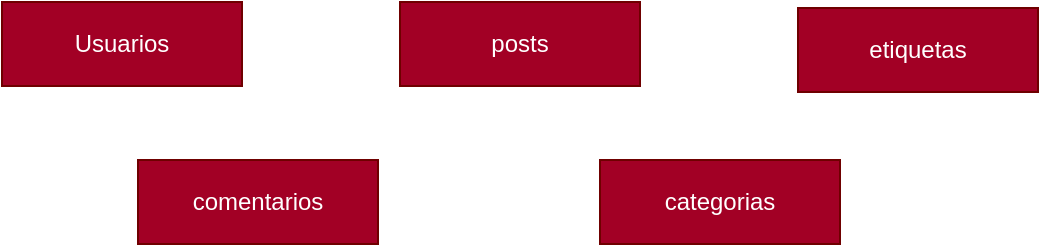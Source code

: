 <mxfile>
    <diagram id="9bo6lB29iJBaixTqfDXy" name="Entidades">
        <mxGraphModel dx="1066" dy="612" grid="0" gridSize="10" guides="1" tooltips="1" connect="1" arrows="1" fold="1" page="1" pageScale="1" pageWidth="827" pageHeight="1169" math="0" shadow="0">
            <root>
                <mxCell id="0"/>
                <mxCell id="1" parent="0"/>
                <mxCell id="E5CGOYZQQNFgpsp4i5av-1" value="Usuarios" style="rounded=0;whiteSpace=wrap;html=1;fillColor=#a20025;strokeColor=#6F0000;fontColor=#ffffff;" parent="1" vertex="1">
                    <mxGeometry x="148" y="148" width="120" height="42" as="geometry"/>
                </mxCell>
                <mxCell id="E5CGOYZQQNFgpsp4i5av-2" value="comentarios" style="rounded=0;whiteSpace=wrap;html=1;fillColor=#a20025;strokeColor=#6F0000;fontColor=#ffffff;" parent="1" vertex="1">
                    <mxGeometry x="216" y="227" width="120" height="42" as="geometry"/>
                </mxCell>
                <mxCell id="E5CGOYZQQNFgpsp4i5av-3" value="posts" style="rounded=0;whiteSpace=wrap;html=1;fillColor=#a20025;strokeColor=#6F0000;fontColor=#ffffff;" parent="1" vertex="1">
                    <mxGeometry x="347" y="148" width="120" height="42" as="geometry"/>
                </mxCell>
                <mxCell id="E5CGOYZQQNFgpsp4i5av-4" value="categorias" style="rounded=0;whiteSpace=wrap;html=1;fillColor=#a20025;strokeColor=#6F0000;fontColor=#ffffff;" parent="1" vertex="1">
                    <mxGeometry x="447" y="227" width="120" height="42" as="geometry"/>
                </mxCell>
                <mxCell id="D1dlcUwSeutNXbUHuDyB-1" value="etiquetas" style="rounded=0;whiteSpace=wrap;html=1;fillColor=#a20025;strokeColor=#6F0000;fontColor=#ffffff;" parent="1" vertex="1">
                    <mxGeometry x="546" y="151" width="120" height="42" as="geometry"/>
                </mxCell>
            </root>
        </mxGraphModel>
    </diagram>
    <diagram id="myhk5URKm1sybQ1XWT9F" name="Atributos">
        <mxGraphModel dx="1066" dy="612" grid="0" gridSize="10" guides="1" tooltips="1" connect="1" arrows="1" fold="1" page="1" pageScale="1" pageWidth="827" pageHeight="1169" math="0" shadow="0">
            <root>
                <mxCell id="9wkIlSxGFb8dEJGIH2XC-0"/>
                <mxCell id="9wkIlSxGFb8dEJGIH2XC-1" parent="9wkIlSxGFb8dEJGIH2XC-0"/>
                <mxCell id="ipU3ICNBWLIdkFZe6pB1-0" value="" style="html=1;dashed=0;whitespace=wrap;shape=mxgraph.dfd.start;" parent="9wkIlSxGFb8dEJGIH2XC-1" vertex="1">
                    <mxGeometry x="153.5" y="334.5" width="151" height="43" as="geometry"/>
                </mxCell>
                <mxCell id="oN1Ihet6U_s27T4Rhnav-2" style="edgeStyle=none;html=1;entryX=0;entryY=0.5;entryDx=0;entryDy=0;entryPerimeter=0;" parent="9wkIlSxGFb8dEJGIH2XC-1" source="oN1Ihet6U_s27T4Rhnav-4" target="oN1Ihet6U_s27T4Rhnav-12" edge="1">
                    <mxGeometry relative="1" as="geometry"/>
                </mxCell>
                <mxCell id="oN1Ihet6U_s27T4Rhnav-3" style="edgeStyle=none;html=1;entryX=1;entryY=0.5;entryDx=0;entryDy=0;entryPerimeter=0;" parent="9wkIlSxGFb8dEJGIH2XC-1" source="oN1Ihet6U_s27T4Rhnav-4" target="oN1Ihet6U_s27T4Rhnav-16" edge="1">
                    <mxGeometry relative="1" as="geometry"/>
                </mxCell>
                <mxCell id="T-kB5hm5GkA2p3zokxmt-2" value="" style="edgeStyle=none;html=1;" parent="9wkIlSxGFb8dEJGIH2XC-1" source="oN1Ihet6U_s27T4Rhnav-4" target="T-kB5hm5GkA2p3zokxmt-1" edge="1">
                    <mxGeometry relative="1" as="geometry"/>
                </mxCell>
                <mxCell id="T-kB5hm5GkA2p3zokxmt-3" value="" style="edgeStyle=none;html=1;entryX=0.44;entryY=1.033;entryDx=0;entryDy=0;entryPerimeter=0;" parent="9wkIlSxGFb8dEJGIH2XC-1" source="oN1Ihet6U_s27T4Rhnav-4" target="T-kB5hm5GkA2p3zokxmt-0" edge="1">
                    <mxGeometry relative="1" as="geometry"/>
                </mxCell>
                <mxCell id="oN1Ihet6U_s27T4Rhnav-4" value="comentarios" style="rounded=0;whiteSpace=wrap;html=1;fillColor=#a20025;strokeColor=#6F0000;fontColor=#ffffff;" parent="9wkIlSxGFb8dEJGIH2XC-1" vertex="1">
                    <mxGeometry x="354" y="664" width="103" height="41" as="geometry"/>
                </mxCell>
                <mxCell id="oN1Ihet6U_s27T4Rhnav-12" value="id" style="html=1;dashed=0;whitespace=wrap;shape=mxgraph.dfd.start;" parent="9wkIlSxGFb8dEJGIH2XC-1" vertex="1">
                    <mxGeometry x="543" y="669.5" width="101" height="30" as="geometry"/>
                </mxCell>
                <mxCell id="oN1Ihet6U_s27T4Rhnav-16" value="Comentario" style="html=1;dashed=0;whitespace=wrap;shape=mxgraph.dfd.start;" parent="9wkIlSxGFb8dEJGIH2XC-1" vertex="1">
                    <mxGeometry x="183" y="669.5" width="122" height="30" as="geometry"/>
                </mxCell>
                <mxCell id="zSKisDsd7cf7ZXsYfbCf-0" value="estatus" style="html=1;dashed=0;whitespace=wrap;shape=mxgraph.dfd.start;" parent="9wkIlSxGFb8dEJGIH2XC-1" vertex="1">
                    <mxGeometry x="279.5" y="442" width="100" height="30" as="geometry"/>
                </mxCell>
                <mxCell id="zSKisDsd7cf7ZXsYfbCf-1" value="etiquetas" style="html=1;dashed=0;whitespace=wrap;shape=mxgraph.dfd.start;" parent="9wkIlSxGFb8dEJGIH2XC-1" vertex="1">
                    <mxGeometry x="163.5" y="341" width="130" height="30" as="geometry"/>
                </mxCell>
                <mxCell id="zSKisDsd7cf7ZXsYfbCf-2" value="fecha_publicacion" style="html=1;dashed=0;whitespace=wrap;shape=mxgraph.dfd.start;" parent="9wkIlSxGFb8dEJGIH2XC-1" vertex="1">
                    <mxGeometry x="502.5" y="352" width="128" height="30" as="geometry"/>
                </mxCell>
                <mxCell id="zSKisDsd7cf7ZXsYfbCf-3" value="titulo" style="html=1;dashed=0;whitespace=wrap;shape=mxgraph.dfd.start;fillColor=none;strokeColor=#FFFFFF;fontColor=#ffffff;gradientColor=#ffffff;" parent="9wkIlSxGFb8dEJGIH2XC-1" vertex="1">
                    <mxGeometry x="303.5" y="294" width="76" height="30" as="geometry"/>
                </mxCell>
                <mxCell id="zSKisDsd7cf7ZXsYfbCf-4" value="contenido" style="html=1;dashed=0;whitespace=wrap;shape=mxgraph.dfd.start;" parent="9wkIlSxGFb8dEJGIH2XC-1" vertex="1">
                    <mxGeometry x="392.5" y="440" width="85" height="30" as="geometry"/>
                </mxCell>
                <mxCell id="zSKisDsd7cf7ZXsYfbCf-5" value="" style="edgeStyle=none;html=1;" parent="9wkIlSxGFb8dEJGIH2XC-1" source="zSKisDsd7cf7ZXsYfbCf-10" target="zSKisDsd7cf7ZXsYfbCf-3" edge="1">
                    <mxGeometry relative="1" as="geometry"/>
                </mxCell>
                <mxCell id="zSKisDsd7cf7ZXsYfbCf-6" value="" style="edgeStyle=none;html=1;" parent="9wkIlSxGFb8dEJGIH2XC-1" source="zSKisDsd7cf7ZXsYfbCf-10" target="zSKisDsd7cf7ZXsYfbCf-2" edge="1">
                    <mxGeometry relative="1" as="geometry"/>
                </mxCell>
                <mxCell id="zSKisDsd7cf7ZXsYfbCf-7" style="edgeStyle=none;html=1;entryX=0.5;entryY=0.5;entryDx=0;entryDy=-15;entryPerimeter=0;" parent="9wkIlSxGFb8dEJGIH2XC-1" source="zSKisDsd7cf7ZXsYfbCf-10" target="zSKisDsd7cf7ZXsYfbCf-0" edge="1">
                    <mxGeometry relative="1" as="geometry"/>
                </mxCell>
                <mxCell id="zSKisDsd7cf7ZXsYfbCf-8" value="" style="edgeStyle=none;html=1;" parent="9wkIlSxGFb8dEJGIH2XC-1" source="zSKisDsd7cf7ZXsYfbCf-10" edge="1">
                    <mxGeometry relative="1" as="geometry">
                        <mxPoint x="306.5" y="368" as="targetPoint"/>
                    </mxGeometry>
                </mxCell>
                <mxCell id="zSKisDsd7cf7ZXsYfbCf-9" style="edgeStyle=none;html=1;entryX=0.5;entryY=0.5;entryDx=0;entryDy=-15;entryPerimeter=0;" parent="9wkIlSxGFb8dEJGIH2XC-1" source="zSKisDsd7cf7ZXsYfbCf-10" target="zSKisDsd7cf7ZXsYfbCf-4" edge="1">
                    <mxGeometry relative="1" as="geometry"/>
                </mxCell>
                <mxCell id="68ZdekzroMuxXxPGzCs3-1" value="" style="edgeStyle=none;html=1;" edge="1" parent="9wkIlSxGFb8dEJGIH2XC-1" source="zSKisDsd7cf7ZXsYfbCf-10" target="68ZdekzroMuxXxPGzCs3-0">
                    <mxGeometry relative="1" as="geometry"/>
                </mxCell>
                <mxCell id="zSKisDsd7cf7ZXsYfbCf-10" value="posts" style="rounded=0;whiteSpace=wrap;html=1;fillColor=#a20025;strokeColor=#6F0000;fontColor=#ffffff;" parent="9wkIlSxGFb8dEJGIH2XC-1" vertex="1">
                    <mxGeometry x="335.5" y="362" width="120" height="42" as="geometry"/>
                </mxCell>
                <mxCell id="ipU3ICNBWLIdkFZe6pB1-2" value="id" style="html=1;dashed=0;whitespace=wrap;shape=mxgraph.dfd.start;" parent="9wkIlSxGFb8dEJGIH2XC-1" vertex="1">
                    <mxGeometry x="179.5" y="133" width="100" height="30" as="geometry"/>
                </mxCell>
                <mxCell id="ipU3ICNBWLIdkFZe6pB1-4" value="password" style="html=1;dashed=0;whitespace=wrap;shape=mxgraph.dfd.start;" parent="9wkIlSxGFb8dEJGIH2XC-1" vertex="1">
                    <mxGeometry x="502.5" y="133" width="104.5" height="30" as="geometry"/>
                </mxCell>
                <mxCell id="ipU3ICNBWLIdkFZe6pB1-5" value="login" style="html=1;dashed=0;whitespace=wrap;shape=mxgraph.dfd.start;fillColor=none;strokeColor=#FFFFFF;fontColor=#ffffff;gradientColor=#ffffff;" parent="9wkIlSxGFb8dEJGIH2XC-1" vertex="1">
                    <mxGeometry x="328" y="61" width="130" height="30" as="geometry"/>
                </mxCell>
                <mxCell id="ipU3ICNBWLIdkFZe6pB1-6" value="email" style="html=1;dashed=0;whitespace=wrap;shape=mxgraph.dfd.start;" parent="9wkIlSxGFb8dEJGIH2XC-1" vertex="1">
                    <mxGeometry x="350.5" y="206" width="85" height="30" as="geometry"/>
                </mxCell>
                <mxCell id="ipU3ICNBWLIdkFZe6pB1-7" value="" style="edgeStyle=none;html=1;" parent="9wkIlSxGFb8dEJGIH2XC-1" source="ipU3ICNBWLIdkFZe6pB1-12" target="ipU3ICNBWLIdkFZe6pB1-5" edge="1">
                    <mxGeometry relative="1" as="geometry"/>
                </mxCell>
                <mxCell id="ipU3ICNBWLIdkFZe6pB1-8" value="" style="edgeStyle=none;html=1;" parent="9wkIlSxGFb8dEJGIH2XC-1" source="ipU3ICNBWLIdkFZe6pB1-12" target="ipU3ICNBWLIdkFZe6pB1-4" edge="1">
                    <mxGeometry relative="1" as="geometry"/>
                </mxCell>
                <mxCell id="ipU3ICNBWLIdkFZe6pB1-9" style="edgeStyle=none;html=1;entryX=1;entryY=0.5;entryDx=0;entryDy=0;entryPerimeter=0;" parent="9wkIlSxGFb8dEJGIH2XC-1" source="ipU3ICNBWLIdkFZe6pB1-12" target="ipU3ICNBWLIdkFZe6pB1-2" edge="1">
                    <mxGeometry relative="1" as="geometry"/>
                </mxCell>
                <mxCell id="ipU3ICNBWLIdkFZe6pB1-11" style="edgeStyle=none;html=1;entryX=0.5;entryY=0.5;entryDx=0;entryDy=-15;entryPerimeter=0;" parent="9wkIlSxGFb8dEJGIH2XC-1" source="ipU3ICNBWLIdkFZe6pB1-12" target="ipU3ICNBWLIdkFZe6pB1-6" edge="1">
                    <mxGeometry relative="1" as="geometry"/>
                </mxCell>
                <mxCell id="ipU3ICNBWLIdkFZe6pB1-12" value="usuarios" style="rounded=0;whiteSpace=wrap;html=1;fillColor=#a20025;strokeColor=#6F0000;fontColor=#ffffff;" parent="9wkIlSxGFb8dEJGIH2XC-1" vertex="1">
                    <mxGeometry x="333" y="127" width="120" height="42" as="geometry"/>
                </mxCell>
                <mxCell id="MlpwB0HbqTSOyQejxOI2-0" style="edgeStyle=none;html=1;entryX=1;entryY=0.5;entryDx=0;entryDy=0;entryPerimeter=0;" parent="9wkIlSxGFb8dEJGIH2XC-1" source="MlpwB0HbqTSOyQejxOI2-2" target="MlpwB0HbqTSOyQejxOI2-3" edge="1">
                    <mxGeometry relative="1" as="geometry"/>
                </mxCell>
                <mxCell id="MlpwB0HbqTSOyQejxOI2-1" style="edgeStyle=none;html=1;entryX=0;entryY=0.5;entryDx=0;entryDy=0;entryPerimeter=0;" parent="9wkIlSxGFb8dEJGIH2XC-1" source="MlpwB0HbqTSOyQejxOI2-2" target="MlpwB0HbqTSOyQejxOI2-4" edge="1">
                    <mxGeometry relative="1" as="geometry"/>
                </mxCell>
                <mxCell id="MlpwB0HbqTSOyQejxOI2-2" value="categorias" style="rounded=0;whiteSpace=wrap;html=1;fillColor=#a20025;strokeColor=#6F0000;fontColor=#ffffff;" parent="9wkIlSxGFb8dEJGIH2XC-1" vertex="1">
                    <mxGeometry x="343" y="809" width="103" height="41" as="geometry"/>
                </mxCell>
                <mxCell id="MlpwB0HbqTSOyQejxOI2-3" value="id" style="html=1;dashed=0;whitespace=wrap;shape=mxgraph.dfd.start;" parent="9wkIlSxGFb8dEJGIH2XC-1" vertex="1">
                    <mxGeometry x="173" y="814.5" width="101" height="30" as="geometry"/>
                </mxCell>
                <mxCell id="MlpwB0HbqTSOyQejxOI2-4" value="categoria" style="html=1;dashed=0;whitespace=wrap;shape=mxgraph.dfd.start;" parent="9wkIlSxGFb8dEJGIH2XC-1" vertex="1">
                    <mxGeometry x="533" y="814.5" width="122" height="30" as="geometry"/>
                </mxCell>
                <mxCell id="5W6wvgyQTSGqqlZXyIdb-0" style="edgeStyle=none;html=1;entryX=1;entryY=0.5;entryDx=0;entryDy=0;entryPerimeter=0;" parent="9wkIlSxGFb8dEJGIH2XC-1" source="5W6wvgyQTSGqqlZXyIdb-2" target="5W6wvgyQTSGqqlZXyIdb-3" edge="1">
                    <mxGeometry relative="1" as="geometry"/>
                </mxCell>
                <mxCell id="5W6wvgyQTSGqqlZXyIdb-1" style="edgeStyle=none;html=1;entryX=0;entryY=0.5;entryDx=0;entryDy=0;entryPerimeter=0;" parent="9wkIlSxGFb8dEJGIH2XC-1" source="5W6wvgyQTSGqqlZXyIdb-2" target="5W6wvgyQTSGqqlZXyIdb-4" edge="1">
                    <mxGeometry relative="1" as="geometry"/>
                </mxCell>
                <mxCell id="5W6wvgyQTSGqqlZXyIdb-2" value="etiquetas" style="rounded=0;whiteSpace=wrap;html=1;fillColor=#a20025;strokeColor=#6F0000;fontColor=#ffffff;" parent="9wkIlSxGFb8dEJGIH2XC-1" vertex="1">
                    <mxGeometry x="343" y="1010" width="103" height="41" as="geometry"/>
                </mxCell>
                <mxCell id="5W6wvgyQTSGqqlZXyIdb-3" value="id" style="html=1;dashed=0;whitespace=wrap;shape=mxgraph.dfd.start;" parent="9wkIlSxGFb8dEJGIH2XC-1" vertex="1">
                    <mxGeometry x="173" y="1015.5" width="101" height="30" as="geometry"/>
                </mxCell>
                <mxCell id="5W6wvgyQTSGqqlZXyIdb-4" value="nombre_etiqueta" style="html=1;dashed=0;whitespace=wrap;shape=mxgraph.dfd.start;" parent="9wkIlSxGFb8dEJGIH2XC-1" vertex="1">
                    <mxGeometry x="533" y="1015.5" width="122" height="30" as="geometry"/>
                </mxCell>
                <mxCell id="T-kB5hm5GkA2p3zokxmt-0" value="usuarios_id" style="html=1;dashed=0;whitespace=wrap;shape=mxgraph.dfd.start;" parent="9wkIlSxGFb8dEJGIH2XC-1" vertex="1">
                    <mxGeometry x="268" y="580" width="100" height="30" as="geometry"/>
                </mxCell>
                <mxCell id="T-kB5hm5GkA2p3zokxmt-1" value="posts_id" style="html=1;dashed=0;whitespace=wrap;shape=mxgraph.dfd.start;" parent="9wkIlSxGFb8dEJGIH2XC-1" vertex="1">
                    <mxGeometry x="434" y="578" width="100" height="30" as="geometry"/>
                </mxCell>
                <mxCell id="68ZdekzroMuxXxPGzCs3-0" value="id" style="html=1;dashed=0;whitespace=wrap;shape=mxgraph.dfd.start;fillColor=none;strokeColor=#FFFFFF;fontColor=#ffffff;gradientColor=#ffffff;" vertex="1" parent="9wkIlSxGFb8dEJGIH2XC-1">
                    <mxGeometry x="426" y="296" width="75" height="30" as="geometry"/>
                </mxCell>
            </root>
        </mxGraphModel>
    </diagram>
    <diagram id="WRW_e0lrgP1qpMRzWdj8" name="Relaciones">
        <mxGraphModel dx="1066" dy="612" grid="0" gridSize="10" guides="1" tooltips="1" connect="1" arrows="1" fold="1" page="1" pageScale="1" pageWidth="827" pageHeight="1169" math="0" shadow="0">
            <root>
                <mxCell id="qhngqjQf-g7hmu552MWx-0"/>
                <mxCell id="qhngqjQf-g7hmu552MWx-1" parent="qhngqjQf-g7hmu552MWx-0"/>
                <mxCell id="BC_7M0RZwd7SVrmDZgXZ-0" value="" style="edgeStyle=none;html=1;endArrow=none;endFill=0;" parent="qhngqjQf-g7hmu552MWx-1" source="BC_7M0RZwd7SVrmDZgXZ-1" target="BC_7M0RZwd7SVrmDZgXZ-5" edge="1">
                    <mxGeometry relative="1" as="geometry"/>
                </mxCell>
                <mxCell id="BC_7M0RZwd7SVrmDZgXZ-1" value="comentarios" style="rounded=0;whiteSpace=wrap;html=1;fillColor=#a20025;strokeColor=#6F0000;fontColor=#ffffff;" parent="qhngqjQf-g7hmu552MWx-1" vertex="1">
                    <mxGeometry x="451" y="165" width="120" height="38" as="geometry"/>
                </mxCell>
                <mxCell id="BC_7M0RZwd7SVrmDZgXZ-2" value="" style="edgeStyle=none;html=1;fontSize=14;endArrow=none;endFill=0;exitX=1;exitY=0.5;exitDx=0;exitDy=0;" parent="qhngqjQf-g7hmu552MWx-1" source="BC_7M0RZwd7SVrmDZgXZ-3" target="BC_7M0RZwd7SVrmDZgXZ-9" edge="1">
                    <mxGeometry relative="1" as="geometry"/>
                </mxCell>
                <mxCell id="BC_7M0RZwd7SVrmDZgXZ-3" value="usuarios" style="rounded=0;whiteSpace=wrap;html=1;fillColor=#a20025;strokeColor=#6F0000;fontColor=#ffffff;" parent="qhngqjQf-g7hmu552MWx-1" vertex="1">
                    <mxGeometry x="119" y="166" width="122" height="37" as="geometry"/>
                </mxCell>
                <mxCell id="LXPoG8iGqxFJTNCcjlep-3" value="" style="edgeStyle=none;html=1;endArrow=none;endFill=0;entryX=1;entryY=0.5;entryDx=0;entryDy=0;" parent="qhngqjQf-g7hmu552MWx-1" target="LXPoG8iGqxFJTNCcjlep-1" edge="1">
                    <mxGeometry relative="1" as="geometry">
                        <mxPoint x="288" y="287" as="sourcePoint"/>
                    </mxGeometry>
                </mxCell>
                <mxCell id="LXPoG8iGqxFJTNCcjlep-9" value="" style="edgeStyle=none;html=1;endArrow=none;endFill=0;exitX=0.25;exitY=1;exitDx=0;exitDy=0;entryX=1;entryY=0.5;entryDx=0;entryDy=0;" parent="qhngqjQf-g7hmu552MWx-1" source="BC_7M0RZwd7SVrmDZgXZ-4" target="LXPoG8iGqxFJTNCcjlep-5" edge="1">
                    <mxGeometry relative="1" as="geometry">
                        <mxPoint x="309" y="397" as="targetPoint"/>
                        <Array as="points">
                            <mxPoint x="322" y="399"/>
                        </Array>
                    </mxGeometry>
                </mxCell>
                <mxCell id="BC_7M0RZwd7SVrmDZgXZ-4" value="posts" style="rounded=0;whiteSpace=wrap;html=1;fillColor=#a20025;strokeColor=#6F0000;fontColor=#ffffff;" parent="qhngqjQf-g7hmu552MWx-1" vertex="1">
                    <mxGeometry x="292" y="272" width="120" height="40" as="geometry"/>
                </mxCell>
                <mxCell id="BC_7M0RZwd7SVrmDZgXZ-6" value="" style="endArrow=none;html=1;entryX=1;entryY=0.5;entryDx=0;entryDy=0;endFill=0;startArrow=none;" parent="qhngqjQf-g7hmu552MWx-1" source="BC_7M0RZwd7SVrmDZgXZ-5" target="BC_7M0RZwd7SVrmDZgXZ-4" edge="1">
                    <mxGeometry width="50" height="50" relative="1" as="geometry">
                        <mxPoint x="540" y="292" as="sourcePoint"/>
                        <mxPoint x="780" y="499" as="targetPoint"/>
                    </mxGeometry>
                </mxCell>
                <mxCell id="BC_7M0RZwd7SVrmDZgXZ-7" value="&lt;span style=&quot;font-weight: normal&quot;&gt;&lt;font style=&quot;font-size: 14px&quot;&gt;1:N&lt;/font&gt;&lt;/span&gt;" style="text;strokeColor=none;fillColor=none;html=1;fontSize=24;fontStyle=1;verticalAlign=middle;align=center;" parent="qhngqjQf-g7hmu552MWx-1" vertex="1">
                    <mxGeometry x="518" y="232" width="70" height="30" as="geometry"/>
                </mxCell>
                <mxCell id="BC_7M0RZwd7SVrmDZgXZ-8" value="" style="edgeStyle=none;html=1;fontSize=14;endArrow=none;endFill=0;" parent="qhngqjQf-g7hmu552MWx-1" source="BC_7M0RZwd7SVrmDZgXZ-9" target="BC_7M0RZwd7SVrmDZgXZ-1" edge="1">
                    <mxGeometry relative="1" as="geometry"/>
                </mxCell>
                <mxCell id="BC_7M0RZwd7SVrmDZgXZ-9" value="tiene" style="rhombus;whiteSpace=wrap;html=1;fillColor=#e3c800;strokeColor=#B09500;fontColor=#000000;" parent="qhngqjQf-g7hmu552MWx-1" vertex="1">
                    <mxGeometry x="322" y="159" width="60" height="50" as="geometry"/>
                </mxCell>
                <mxCell id="BC_7M0RZwd7SVrmDZgXZ-10" value="&lt;span style=&quot;font-weight: normal&quot;&gt;&lt;font style=&quot;font-size: 14px&quot;&gt;1:N&lt;/font&gt;&lt;/span&gt;" style="text;strokeColor=none;fillColor=none;html=1;fontSize=24;fontStyle=1;verticalAlign=middle;align=center;" parent="qhngqjQf-g7hmu552MWx-1" vertex="1">
                    <mxGeometry x="312" y="121" width="70" height="30" as="geometry"/>
                </mxCell>
                <mxCell id="LXPoG8iGqxFJTNCcjlep-4" value="" style="edgeStyle=none;html=1;endArrow=none;endFill=0;" parent="qhngqjQf-g7hmu552MWx-1" source="LXPoG8iGqxFJTNCcjlep-1" target="BC_7M0RZwd7SVrmDZgXZ-3" edge="1">
                    <mxGeometry relative="1" as="geometry"/>
                </mxCell>
                <mxCell id="LXPoG8iGqxFJTNCcjlep-1" value="escribe" style="rhombus;whiteSpace=wrap;html=1;fillColor=#e3c800;strokeColor=#B09500;fontColor=#000000;" parent="qhngqjQf-g7hmu552MWx-1" vertex="1">
                    <mxGeometry x="150" y="262" width="60" height="50" as="geometry"/>
                </mxCell>
                <mxCell id="LXPoG8iGqxFJTNCcjlep-2" value="&lt;span style=&quot;font-weight: normal&quot;&gt;&lt;font style=&quot;font-size: 14px&quot;&gt;1:N&lt;/font&gt;&lt;/span&gt;" style="text;strokeColor=none;fillColor=none;html=1;fontSize=24;fontStyle=1;verticalAlign=middle;align=center;" parent="qhngqjQf-g7hmu552MWx-1" vertex="1">
                    <mxGeometry x="163" y="225" width="70" height="30" as="geometry"/>
                </mxCell>
                <mxCell id="LXPoG8iGqxFJTNCcjlep-14" value="" style="edgeStyle=none;html=1;endArrow=none;endFill=0;" parent="qhngqjQf-g7hmu552MWx-1" source="LXPoG8iGqxFJTNCcjlep-5" target="LXPoG8iGqxFJTNCcjlep-11" edge="1">
                    <mxGeometry relative="1" as="geometry"/>
                </mxCell>
                <mxCell id="LXPoG8iGqxFJTNCcjlep-5" value="tiene" style="rhombus;whiteSpace=wrap;html=1;fillColor=#e3c800;strokeColor=#B09500;fontColor=#000000;" parent="qhngqjQf-g7hmu552MWx-1" vertex="1">
                    <mxGeometry x="258" y="374" width="60" height="50" as="geometry"/>
                </mxCell>
                <mxCell id="LXPoG8iGqxFJTNCcjlep-13" value="" style="edgeStyle=none;html=1;endArrow=none;endFill=0;" parent="qhngqjQf-g7hmu552MWx-1" source="LXPoG8iGqxFJTNCcjlep-6" target="LXPoG8iGqxFJTNCcjlep-12" edge="1">
                    <mxGeometry relative="1" as="geometry"/>
                </mxCell>
                <mxCell id="LXPoG8iGqxFJTNCcjlep-6" value="tiene" style="rhombus;whiteSpace=wrap;html=1;fillColor=#e3c800;strokeColor=#B09500;fontColor=#000000;" parent="qhngqjQf-g7hmu552MWx-1" vertex="1">
                    <mxGeometry x="402" y="374" width="60" height="50" as="geometry"/>
                </mxCell>
                <mxCell id="LXPoG8iGqxFJTNCcjlep-7" value="&lt;span style=&quot;font-weight: normal&quot;&gt;&lt;font style=&quot;font-size: 14px&quot;&gt;1:N&lt;/font&gt;&lt;/span&gt;" style="text;strokeColor=none;fillColor=none;html=1;fontSize=24;fontStyle=1;verticalAlign=middle;align=center;" parent="qhngqjQf-g7hmu552MWx-1" vertex="1">
                    <mxGeometry x="205" y="348" width="70" height="30" as="geometry"/>
                </mxCell>
                <mxCell id="LXPoG8iGqxFJTNCcjlep-8" value="&lt;span style=&quot;font-weight: normal&quot;&gt;&lt;font style=&quot;font-size: 14px&quot;&gt;N:N&lt;/font&gt;&lt;/span&gt;" style="text;strokeColor=none;fillColor=none;html=1;fontSize=24;fontStyle=1;verticalAlign=middle;align=center;" parent="qhngqjQf-g7hmu552MWx-1" vertex="1">
                    <mxGeometry x="417" y="339" width="70" height="30" as="geometry"/>
                </mxCell>
                <mxCell id="LXPoG8iGqxFJTNCcjlep-10" value="" style="edgeStyle=none;html=1;endArrow=none;endFill=0;exitX=0.25;exitY=1;exitDx=0;exitDy=0;entryX=0;entryY=0.5;entryDx=0;entryDy=0;" parent="qhngqjQf-g7hmu552MWx-1" target="LXPoG8iGqxFJTNCcjlep-6" edge="1">
                    <mxGeometry relative="1" as="geometry">
                        <mxPoint x="380" y="312" as="sourcePoint"/>
                        <mxPoint x="339" y="399" as="targetPoint"/>
                        <Array as="points">
                            <mxPoint x="380" y="399"/>
                        </Array>
                    </mxGeometry>
                </mxCell>
                <mxCell id="LXPoG8iGqxFJTNCcjlep-11" value="categorias" style="rounded=0;whiteSpace=wrap;html=1;fillColor=#a20025;strokeColor=#6F0000;fontColor=#ffffff;" parent="qhngqjQf-g7hmu552MWx-1" vertex="1">
                    <mxGeometry x="86" y="379" width="106" height="40" as="geometry"/>
                </mxCell>
                <mxCell id="LXPoG8iGqxFJTNCcjlep-12" value="etiquetas" style="rounded=0;whiteSpace=wrap;html=1;fillColor=#a20025;strokeColor=#6F0000;fontColor=#ffffff;" parent="qhngqjQf-g7hmu552MWx-1" vertex="1">
                    <mxGeometry x="521" y="378" width="113" height="40" as="geometry"/>
                </mxCell>
                <mxCell id="LXPoG8iGqxFJTNCcjlep-15" value="" style="endArrow=none;html=1;entryX=1;entryY=0.5;entryDx=0;entryDy=0;endFill=0;" parent="qhngqjQf-g7hmu552MWx-1" target="BC_7M0RZwd7SVrmDZgXZ-5" edge="1">
                    <mxGeometry width="50" height="50" relative="1" as="geometry">
                        <mxPoint x="540" y="292" as="sourcePoint"/>
                        <mxPoint x="412" y="292" as="targetPoint"/>
                    </mxGeometry>
                </mxCell>
                <mxCell id="BC_7M0RZwd7SVrmDZgXZ-5" value="tiene" style="rhombus;whiteSpace=wrap;html=1;fillColor=#e3c800;strokeColor=#B09500;fontColor=#000000;" parent="qhngqjQf-g7hmu552MWx-1" vertex="1">
                    <mxGeometry x="481" y="267" width="60" height="50" as="geometry"/>
                </mxCell>
            </root>
        </mxGraphModel>
    </diagram>
    <diagram id="r90CG0MxxtD7ncEJe34H" name="Diagrama E-R">
        <mxGraphModel dx="1066" dy="612" grid="0" gridSize="10" guides="1" tooltips="1" connect="1" arrows="1" fold="1" page="1" pageScale="1" pageWidth="827" pageHeight="1169" math="0" shadow="0">
            <root>
                <mxCell id="IC6CjiGGvlEDifJ1MJYV-0"/>
                <mxCell id="IC6CjiGGvlEDifJ1MJYV-1" parent="IC6CjiGGvlEDifJ1MJYV-0"/>
                <mxCell id="9b0Moi793ojgQH9rolza-0" value="usuarios" style="swimlane;fontStyle=0;childLayout=stackLayout;horizontal=1;startSize=26;fillColor=none;horizontalStack=0;resizeParent=1;resizeParentMax=0;resizeLast=0;collapsible=1;marginBottom=0;" parent="IC6CjiGGvlEDifJ1MJYV-1" vertex="1">
                    <mxGeometry x="82" y="104" width="220" height="156" as="geometry"/>
                </mxCell>
                <mxCell id="9b0Moi793ojgQH9rolza-1" value="id: Integer (PK)" style="text;strokeColor=none;fillColor=none;align=left;verticalAlign=top;spacingLeft=4;spacingRight=4;overflow=hidden;rotatable=0;points=[[0,0.5],[1,0.5]];portConstraint=eastwest;" parent="9b0Moi793ojgQH9rolza-0" vertex="1">
                    <mxGeometry y="26" width="220" height="26" as="geometry"/>
                </mxCell>
                <mxCell id="9b0Moi793ojgQH9rolza-2" value="login: VARCHAR (30)  NN" style="text;strokeColor=none;fillColor=none;align=left;verticalAlign=top;spacingLeft=4;spacingRight=4;overflow=hidden;rotatable=0;points=[[0,0.5],[1,0.5]];portConstraint=eastwest;" parent="9b0Moi793ojgQH9rolza-0" vertex="1">
                    <mxGeometry y="52" width="220" height="26" as="geometry"/>
                </mxCell>
                <mxCell id="9b0Moi793ojgQH9rolza-3" value="password:VARCHAR (30) NN" style="text;strokeColor=none;fillColor=none;align=left;verticalAlign=top;spacingLeft=4;spacingRight=4;overflow=hidden;rotatable=0;points=[[0,0.5],[1,0.5]];portConstraint=eastwest;" parent="9b0Moi793ojgQH9rolza-0" vertex="1">
                    <mxGeometry y="78" width="220" height="26" as="geometry"/>
                </mxCell>
                <mxCell id="AnNMgFc1DkqKfCdnixgv-1" value="nickname:VARCHAR (40) NN" style="text;strokeColor=none;fillColor=none;align=left;verticalAlign=top;spacingLeft=4;spacingRight=4;overflow=hidden;rotatable=0;points=[[0,0.5],[1,0.5]];portConstraint=eastwest;" parent="9b0Moi793ojgQH9rolza-0" vertex="1">
                    <mxGeometry y="104" width="220" height="26" as="geometry"/>
                </mxCell>
                <mxCell id="UeNubtmWDF6grxcIPzkH-0" value="email: VARCHAR (40) " style="text;strokeColor=none;fillColor=none;align=left;verticalAlign=top;spacingLeft=4;spacingRight=4;overflow=hidden;rotatable=0;points=[[0,0.5],[1,0.5]];portConstraint=eastwest;" parent="9b0Moi793ojgQH9rolza-0" vertex="1">
                    <mxGeometry y="130" width="220" height="26" as="geometry"/>
                </mxCell>
                <mxCell id="9b0Moi793ojgQH9rolza-4" value="posts" style="swimlane;fontStyle=0;childLayout=stackLayout;horizontal=1;startSize=26;fillColor=none;horizontalStack=0;resizeParent=1;resizeParentMax=0;resizeLast=0;collapsible=1;marginBottom=0;" parent="IC6CjiGGvlEDifJ1MJYV-1" vertex="1">
                    <mxGeometry x="314" y="326" width="210" height="208" as="geometry"/>
                </mxCell>
                <mxCell id="9b0Moi793ojgQH9rolza-5" value="id: Integer (PK)" style="text;strokeColor=none;fillColor=none;align=left;verticalAlign=top;spacingLeft=4;spacingRight=4;overflow=hidden;rotatable=0;points=[[0,0.5],[1,0.5]];portConstraint=eastwest;" parent="9b0Moi793ojgQH9rolza-4" vertex="1">
                    <mxGeometry y="26" width="210" height="26" as="geometry"/>
                </mxCell>
                <mxCell id="9b0Moi793ojgQH9rolza-6" value="titulo: VARCHAR(150)" style="text;strokeColor=none;fillColor=none;align=left;verticalAlign=top;spacingLeft=4;spacingRight=4;overflow=hidden;rotatable=0;points=[[0,0.5],[1,0.5]];portConstraint=eastwest;" parent="9b0Moi793ojgQH9rolza-4" vertex="1">
                    <mxGeometry y="52" width="210" height="26" as="geometry"/>
                </mxCell>
                <mxCell id="9b0Moi793ojgQH9rolza-7" value="contenido: TEXTO" style="text;strokeColor=none;fillColor=none;align=left;verticalAlign=top;spacingLeft=4;spacingRight=4;overflow=hidden;rotatable=0;points=[[0,0.5],[1,0.5]];portConstraint=eastwest;" parent="9b0Moi793ojgQH9rolza-4" vertex="1">
                    <mxGeometry y="78" width="210" height="26" as="geometry"/>
                </mxCell>
                <mxCell id="_83vSkAFIZXPOVxfzeIm-1" value="fecha_ publicación (TIMESTAMP)" style="text;strokeColor=none;fillColor=none;align=left;verticalAlign=top;spacingLeft=4;spacingRight=4;overflow=hidden;rotatable=0;points=[[0,0.5],[1,0.5]];portConstraint=eastwest;" parent="9b0Moi793ojgQH9rolza-4" vertex="1">
                    <mxGeometry y="104" width="210" height="26" as="geometry"/>
                </mxCell>
                <mxCell id="_83vSkAFIZXPOVxfzeIm-0" value="estatus: CHAR(8)" style="text;strokeColor=none;fillColor=none;align=left;verticalAlign=top;spacingLeft=4;spacingRight=4;overflow=hidden;rotatable=0;points=[[0,0.5],[1,0.5]];portConstraint=eastwest;" parent="9b0Moi793ojgQH9rolza-4" vertex="1">
                    <mxGeometry y="130" width="210" height="26" as="geometry"/>
                </mxCell>
                <mxCell id="Ijqdcul1QQ6qJ8TGQ8G--24" value="usuarios_id (FK)" style="text;strokeColor=none;fillColor=none;align=left;verticalAlign=top;spacingLeft=4;spacingRight=4;overflow=hidden;rotatable=0;points=[[0,0.5],[1,0.5]];portConstraint=eastwest;" parent="9b0Moi793ojgQH9rolza-4" vertex="1">
                    <mxGeometry y="156" width="210" height="26" as="geometry"/>
                </mxCell>
                <mxCell id="UeNubtmWDF6grxcIPzkH-1" value="categorias_id (FK)" style="text;strokeColor=none;fillColor=none;align=left;verticalAlign=top;spacingLeft=4;spacingRight=4;overflow=hidden;rotatable=0;points=[[0,0.5],[1,0.5]];portConstraint=eastwest;" parent="9b0Moi793ojgQH9rolza-4" vertex="1">
                    <mxGeometry y="182" width="210" height="26" as="geometry"/>
                </mxCell>
                <mxCell id="9b0Moi793ojgQH9rolza-8" value="Categoria" style="swimlane;fontStyle=0;childLayout=stackLayout;horizontal=1;startSize=26;fillColor=none;horizontalStack=0;resizeParent=1;resizeParentMax=0;resizeLast=0;collapsible=1;marginBottom=0;" parent="IC6CjiGGvlEDifJ1MJYV-1" vertex="1">
                    <mxGeometry x="82" y="598" width="169" height="78" as="geometry"/>
                </mxCell>
                <mxCell id="9b0Moi793ojgQH9rolza-9" value="id: Integer (PK)" style="text;strokeColor=none;fillColor=none;align=left;verticalAlign=top;spacingLeft=4;spacingRight=4;overflow=hidden;rotatable=0;points=[[0,0.5],[1,0.5]];portConstraint=eastwest;" parent="9b0Moi793ojgQH9rolza-8" vertex="1">
                    <mxGeometry y="26" width="169" height="26" as="geometry"/>
                </mxCell>
                <mxCell id="9b0Moi793ojgQH9rolza-10" value="categoria: VARCHAR(30)" style="text;strokeColor=none;fillColor=none;align=left;verticalAlign=top;spacingLeft=4;spacingRight=4;overflow=hidden;rotatable=0;points=[[0,0.5],[1,0.5]];portConstraint=eastwest;" parent="9b0Moi793ojgQH9rolza-8" vertex="1">
                    <mxGeometry y="52" width="169" height="26" as="geometry"/>
                </mxCell>
                <mxCell id="Ijqdcul1QQ6qJ8TGQ8G--6" value="comentarios" style="swimlane;fontStyle=0;childLayout=stackLayout;horizontal=1;startSize=26;fillColor=none;horizontalStack=0;resizeParent=1;resizeParentMax=0;resizeLast=0;collapsible=1;marginBottom=0;" parent="IC6CjiGGvlEDifJ1MJYV-1" vertex="1">
                    <mxGeometry x="556.5" y="104" width="210" height="130" as="geometry"/>
                </mxCell>
                <mxCell id="Ijqdcul1QQ6qJ8TGQ8G--7" value="id: Integer (PK)" style="text;strokeColor=none;fillColor=none;align=left;verticalAlign=top;spacingLeft=4;spacingRight=4;overflow=hidden;rotatable=0;points=[[0,0.5],[1,0.5]];portConstraint=eastwest;" parent="Ijqdcul1QQ6qJ8TGQ8G--6" vertex="1">
                    <mxGeometry y="26" width="210" height="26" as="geometry"/>
                </mxCell>
                <mxCell id="Ijqdcul1QQ6qJ8TGQ8G--8" value="comentario: TEXT" style="text;strokeColor=none;fillColor=none;align=left;verticalAlign=top;spacingLeft=4;spacingRight=4;overflow=hidden;rotatable=0;points=[[0,0.5],[1,0.5]];portConstraint=eastwest;" parent="Ijqdcul1QQ6qJ8TGQ8G--6" vertex="1">
                    <mxGeometry y="52" width="210" height="26" as="geometry"/>
                </mxCell>
                <mxCell id="Ijqdcul1QQ6qJ8TGQ8G--9" value="usuarios_id: INTEGER" style="text;strokeColor=none;fillColor=none;align=left;verticalAlign=top;spacingLeft=4;spacingRight=4;overflow=hidden;rotatable=0;points=[[0,0.5],[1,0.5]];portConstraint=eastwest;" parent="Ijqdcul1QQ6qJ8TGQ8G--6" vertex="1">
                    <mxGeometry y="78" width="210" height="26" as="geometry"/>
                </mxCell>
                <mxCell id="Ijqdcul1QQ6qJ8TGQ8G--10" value="post_id: INTEGER" style="text;strokeColor=none;fillColor=none;align=left;verticalAlign=top;spacingLeft=4;spacingRight=4;overflow=hidden;rotatable=0;points=[[0,0.5],[1,0.5]];portConstraint=eastwest;" parent="Ijqdcul1QQ6qJ8TGQ8G--6" vertex="1">
                    <mxGeometry y="104" width="210" height="26" as="geometry"/>
                </mxCell>
                <mxCell id="UeNubtmWDF6grxcIPzkH-2" value="etiquetas" style="swimlane;fontStyle=0;childLayout=stackLayout;horizontal=1;startSize=26;fillColor=none;horizontalStack=0;resizeParent=1;resizeParentMax=0;resizeLast=0;collapsible=1;marginBottom=0;" parent="IC6CjiGGvlEDifJ1MJYV-1" vertex="1">
                    <mxGeometry x="564" y="598" width="195" height="78" as="geometry"/>
                </mxCell>
                <mxCell id="UeNubtmWDF6grxcIPzkH-3" value="id: Integer (PK)" style="text;strokeColor=none;fillColor=none;align=left;verticalAlign=top;spacingLeft=4;spacingRight=4;overflow=hidden;rotatable=0;points=[[0,0.5],[1,0.5]];portConstraint=eastwest;" parent="UeNubtmWDF6grxcIPzkH-2" vertex="1">
                    <mxGeometry y="26" width="195" height="26" as="geometry"/>
                </mxCell>
                <mxCell id="UeNubtmWDF6grxcIPzkH-4" value="nombre_etiqueta: VARCHAR(30)" style="text;strokeColor=none;fillColor=none;align=left;verticalAlign=top;spacingLeft=4;spacingRight=4;overflow=hidden;rotatable=0;points=[[0,0.5],[1,0.5]];portConstraint=eastwest;" parent="UeNubtmWDF6grxcIPzkH-2" vertex="1">
                    <mxGeometry y="52" width="195" height="26" as="geometry"/>
                </mxCell>
                <mxCell id="UeNubtmWDF6grxcIPzkH-7" value="" style="edgeStyle=entityRelationEdgeStyle;fontSize=12;html=1;endArrow=ERzeroToMany;startArrow=ERzeroToOne;exitX=0.409;exitY=1.154;exitDx=0;exitDy=0;exitPerimeter=0;entryX=0;entryY=0.5;entryDx=0;entryDy=0;" parent="IC6CjiGGvlEDifJ1MJYV-1" source="UeNubtmWDF6grxcIPzkH-0" target="9b0Moi793ojgQH9rolza-5" edge="1">
                    <mxGeometry width="100" height="100" relative="1" as="geometry">
                        <mxPoint x="147" y="461" as="sourcePoint"/>
                        <mxPoint x="247" y="361" as="targetPoint"/>
                    </mxGeometry>
                </mxCell>
                <mxCell id="UeNubtmWDF6grxcIPzkH-8" value="" style="edgeStyle=entityRelationEdgeStyle;fontSize=12;html=1;endArrow=ERzeroToMany;startArrow=ERzeroToOne;entryX=-0.007;entryY=-0.077;entryDx=0;entryDy=0;entryPerimeter=0;" parent="IC6CjiGGvlEDifJ1MJYV-1" target="Ijqdcul1QQ6qJ8TGQ8G--9" edge="1">
                    <mxGeometry width="100" height="100" relative="1" as="geometry">
                        <mxPoint x="302" y="182" as="sourcePoint"/>
                        <mxPoint x="444.02" y="276" as="targetPoint"/>
                    </mxGeometry>
                </mxCell>
                <mxCell id="UeNubtmWDF6grxcIPzkH-9" value="" style="edgeStyle=entityRelationEdgeStyle;fontSize=12;html=1;endArrow=ERzeroToMany;startArrow=ERzeroToOne;entryX=-0.04;entryY=0.462;entryDx=0;entryDy=0;entryPerimeter=0;" parent="IC6CjiGGvlEDifJ1MJYV-1" target="Ijqdcul1QQ6qJ8TGQ8G--10" edge="1">
                    <mxGeometry width="100" height="100" relative="1" as="geometry">
                        <mxPoint x="520" y="409" as="sourcePoint"/>
                        <mxPoint x="773.03" y="406.998" as="targetPoint"/>
                    </mxGeometry>
                </mxCell>
                <mxCell id="UeNubtmWDF6grxcIPzkH-10" value="" style="edgeStyle=entityRelationEdgeStyle;fontSize=12;html=1;endArrow=ERzeroToMany;startArrow=ERzeroToOne;exitX=1;exitY=0.5;exitDx=0;exitDy=0;entryX=-0.038;entryY=0.538;entryDx=0;entryDy=0;entryPerimeter=0;" parent="IC6CjiGGvlEDifJ1MJYV-1" source="9b0Moi793ojgQH9rolza-9" target="UeNubtmWDF6grxcIPzkH-1" edge="1">
                    <mxGeometry width="100" height="100" relative="1" as="geometry">
                        <mxPoint x="261" y="512.004" as="sourcePoint"/>
                        <mxPoint x="403.02" y="613" as="targetPoint"/>
                    </mxGeometry>
                </mxCell>
                <mxCell id="UeNubtmWDF6grxcIPzkH-11" value="" style="edgeStyle=entityRelationEdgeStyle;fontSize=12;html=1;endArrow=ERoneToMany;startArrow=ERoneToMany;entryX=0;entryY=0.5;entryDx=0;entryDy=0;exitX=1;exitY=0.5;exitDx=0;exitDy=0;" parent="IC6CjiGGvlEDifJ1MJYV-1" source="Ijqdcul1QQ6qJ8TGQ8G--24" target="UeNubtmWDF6grxcIPzkH-3" edge="1">
                    <mxGeometry width="100" height="100" relative="1" as="geometry">
                        <mxPoint x="483" y="518" as="sourcePoint"/>
                        <mxPoint x="583" y="418" as="targetPoint"/>
                    </mxGeometry>
                </mxCell>
                <mxCell id="UeNubtmWDF6grxcIPzkH-12" value="posts" style="swimlane;fontStyle=0;childLayout=stackLayout;horizontal=1;startSize=26;fillColor=none;horizontalStack=0;resizeParent=1;resizeParentMax=0;resizeLast=0;collapsible=1;marginBottom=0;" parent="IC6CjiGGvlEDifJ1MJYV-1" vertex="1">
                    <mxGeometry x="70" y="735" width="210" height="208" as="geometry"/>
                </mxCell>
                <mxCell id="UeNubtmWDF6grxcIPzkH-13" value="id: Integer (PK)" style="text;strokeColor=none;fillColor=none;align=left;verticalAlign=top;spacingLeft=4;spacingRight=4;overflow=hidden;rotatable=0;points=[[0,0.5],[1,0.5]];portConstraint=eastwest;" parent="UeNubtmWDF6grxcIPzkH-12" vertex="1">
                    <mxGeometry y="26" width="210" height="26" as="geometry"/>
                </mxCell>
                <mxCell id="UeNubtmWDF6grxcIPzkH-14" value="titulo: VARCHAR(150)" style="text;strokeColor=none;fillColor=none;align=left;verticalAlign=top;spacingLeft=4;spacingRight=4;overflow=hidden;rotatable=0;points=[[0,0.5],[1,0.5]];portConstraint=eastwest;" parent="UeNubtmWDF6grxcIPzkH-12" vertex="1">
                    <mxGeometry y="52" width="210" height="26" as="geometry"/>
                </mxCell>
                <mxCell id="UeNubtmWDF6grxcIPzkH-15" value="contenido: TEXTO" style="text;strokeColor=none;fillColor=none;align=left;verticalAlign=top;spacingLeft=4;spacingRight=4;overflow=hidden;rotatable=0;points=[[0,0.5],[1,0.5]];portConstraint=eastwest;" parent="UeNubtmWDF6grxcIPzkH-12" vertex="1">
                    <mxGeometry y="78" width="210" height="26" as="geometry"/>
                </mxCell>
                <mxCell id="UeNubtmWDF6grxcIPzkH-16" value="fecha_ publicación (TIMESTAMP)" style="text;strokeColor=none;fillColor=none;align=left;verticalAlign=top;spacingLeft=4;spacingRight=4;overflow=hidden;rotatable=0;points=[[0,0.5],[1,0.5]];portConstraint=eastwest;" parent="UeNubtmWDF6grxcIPzkH-12" vertex="1">
                    <mxGeometry y="104" width="210" height="26" as="geometry"/>
                </mxCell>
                <mxCell id="UeNubtmWDF6grxcIPzkH-17" value="estatus: CHAR(8)" style="text;strokeColor=none;fillColor=none;align=left;verticalAlign=top;spacingLeft=4;spacingRight=4;overflow=hidden;rotatable=0;points=[[0,0.5],[1,0.5]];portConstraint=eastwest;" parent="UeNubtmWDF6grxcIPzkH-12" vertex="1">
                    <mxGeometry y="130" width="210" height="26" as="geometry"/>
                </mxCell>
                <mxCell id="UeNubtmWDF6grxcIPzkH-18" value="usuarios_id (FK)" style="text;strokeColor=none;fillColor=none;align=left;verticalAlign=top;spacingLeft=4;spacingRight=4;overflow=hidden;rotatable=0;points=[[0,0.5],[1,0.5]];portConstraint=eastwest;" parent="UeNubtmWDF6grxcIPzkH-12" vertex="1">
                    <mxGeometry y="156" width="210" height="26" as="geometry"/>
                </mxCell>
                <mxCell id="UeNubtmWDF6grxcIPzkH-19" value="categorias_id (FK)" style="text;strokeColor=none;fillColor=none;align=left;verticalAlign=top;spacingLeft=4;spacingRight=4;overflow=hidden;rotatable=0;points=[[0,0.5],[1,0.5]];portConstraint=eastwest;" parent="UeNubtmWDF6grxcIPzkH-12" vertex="1">
                    <mxGeometry y="182" width="210" height="26" as="geometry"/>
                </mxCell>
                <mxCell id="UeNubtmWDF6grxcIPzkH-20" value="etiquetas" style="swimlane;fontStyle=0;childLayout=stackLayout;horizontal=1;startSize=26;fillColor=none;horizontalStack=0;resizeParent=1;resizeParentMax=0;resizeLast=0;collapsible=1;marginBottom=0;" parent="IC6CjiGGvlEDifJ1MJYV-1" vertex="1">
                    <mxGeometry x="566" y="1017" width="195" height="78" as="geometry"/>
                </mxCell>
                <mxCell id="UeNubtmWDF6grxcIPzkH-21" value="id: Integer (PK)" style="text;strokeColor=none;fillColor=none;align=left;verticalAlign=top;spacingLeft=4;spacingRight=4;overflow=hidden;rotatable=0;points=[[0,0.5],[1,0.5]];portConstraint=eastwest;" parent="UeNubtmWDF6grxcIPzkH-20" vertex="1">
                    <mxGeometry y="26" width="195" height="26" as="geometry"/>
                </mxCell>
                <mxCell id="UeNubtmWDF6grxcIPzkH-22" value="nombre_etiqueta: VARCHAR(30)" style="text;strokeColor=none;fillColor=none;align=left;verticalAlign=top;spacingLeft=4;spacingRight=4;overflow=hidden;rotatable=0;points=[[0,0.5],[1,0.5]];portConstraint=eastwest;" parent="UeNubtmWDF6grxcIPzkH-20" vertex="1">
                    <mxGeometry y="52" width="195" height="26" as="geometry"/>
                </mxCell>
                <mxCell id="UeNubtmWDF6grxcIPzkH-24" value="posts_etiquetas" style="swimlane;fontStyle=0;childLayout=stackLayout;horizontal=1;startSize=26;fillColor=none;horizontalStack=0;resizeParent=1;resizeParentMax=0;resizeLast=0;collapsible=1;marginBottom=0;" parent="IC6CjiGGvlEDifJ1MJYV-1" vertex="1">
                    <mxGeometry x="361.5" y="849" width="173.5" height="78" as="geometry"/>
                </mxCell>
                <mxCell id="UeNubtmWDF6grxcIPzkH-25" value="post_id: Integer (PK)" style="text;strokeColor=none;fillColor=none;align=left;verticalAlign=top;spacingLeft=4;spacingRight=4;overflow=hidden;rotatable=0;points=[[0,0.5],[1,0.5]];portConstraint=eastwest;" parent="UeNubtmWDF6grxcIPzkH-24" vertex="1">
                    <mxGeometry y="26" width="173.5" height="26" as="geometry"/>
                </mxCell>
                <mxCell id="UeNubtmWDF6grxcIPzkH-26" value="etiqueta_id: INTEGER (PK)" style="text;strokeColor=none;fillColor=none;align=left;verticalAlign=top;spacingLeft=4;spacingRight=4;overflow=hidden;rotatable=0;points=[[0,0.5],[1,0.5]];portConstraint=eastwest;" parent="UeNubtmWDF6grxcIPzkH-24" vertex="1">
                    <mxGeometry y="52" width="173.5" height="26" as="geometry"/>
                </mxCell>
                <mxCell id="UeNubtmWDF6grxcIPzkH-27" value="" style="edgeStyle=entityRelationEdgeStyle;fontSize=12;html=1;endArrow=ERzeroToMany;startArrow=ERzeroToOne;exitX=1;exitY=0.5;exitDx=0;exitDy=0;entryX=-0.031;entryY=0.538;entryDx=0;entryDy=0;entryPerimeter=0;" parent="IC6CjiGGvlEDifJ1MJYV-1" target="UeNubtmWDF6grxcIPzkH-25" edge="1">
                    <mxGeometry width="100" height="100" relative="1" as="geometry">
                        <mxPoint x="280" y="832.01" as="sourcePoint"/>
                        <mxPoint x="335.02" y="716.998" as="targetPoint"/>
                    </mxGeometry>
                </mxCell>
                <mxCell id="UeNubtmWDF6grxcIPzkH-28" value="" style="edgeStyle=entityRelationEdgeStyle;fontSize=12;html=1;endArrow=ERzeroToMany;startArrow=ERzeroToOne;exitX=1;exitY=0.5;exitDx=0;exitDy=0;entryX=0.523;entryY=-0.077;entryDx=0;entryDy=0;entryPerimeter=0;" parent="IC6CjiGGvlEDifJ1MJYV-1" target="UeNubtmWDF6grxcIPzkH-20" edge="1">
                    <mxGeometry width="100" height="100" relative="1" as="geometry">
                        <mxPoint x="538" y="893" as="sourcePoint"/>
                        <mxPoint x="594.955" y="934.978" as="targetPoint"/>
                    </mxGeometry>
                </mxCell>
            </root>
        </mxGraphModel>
    </diagram>
</mxfile>